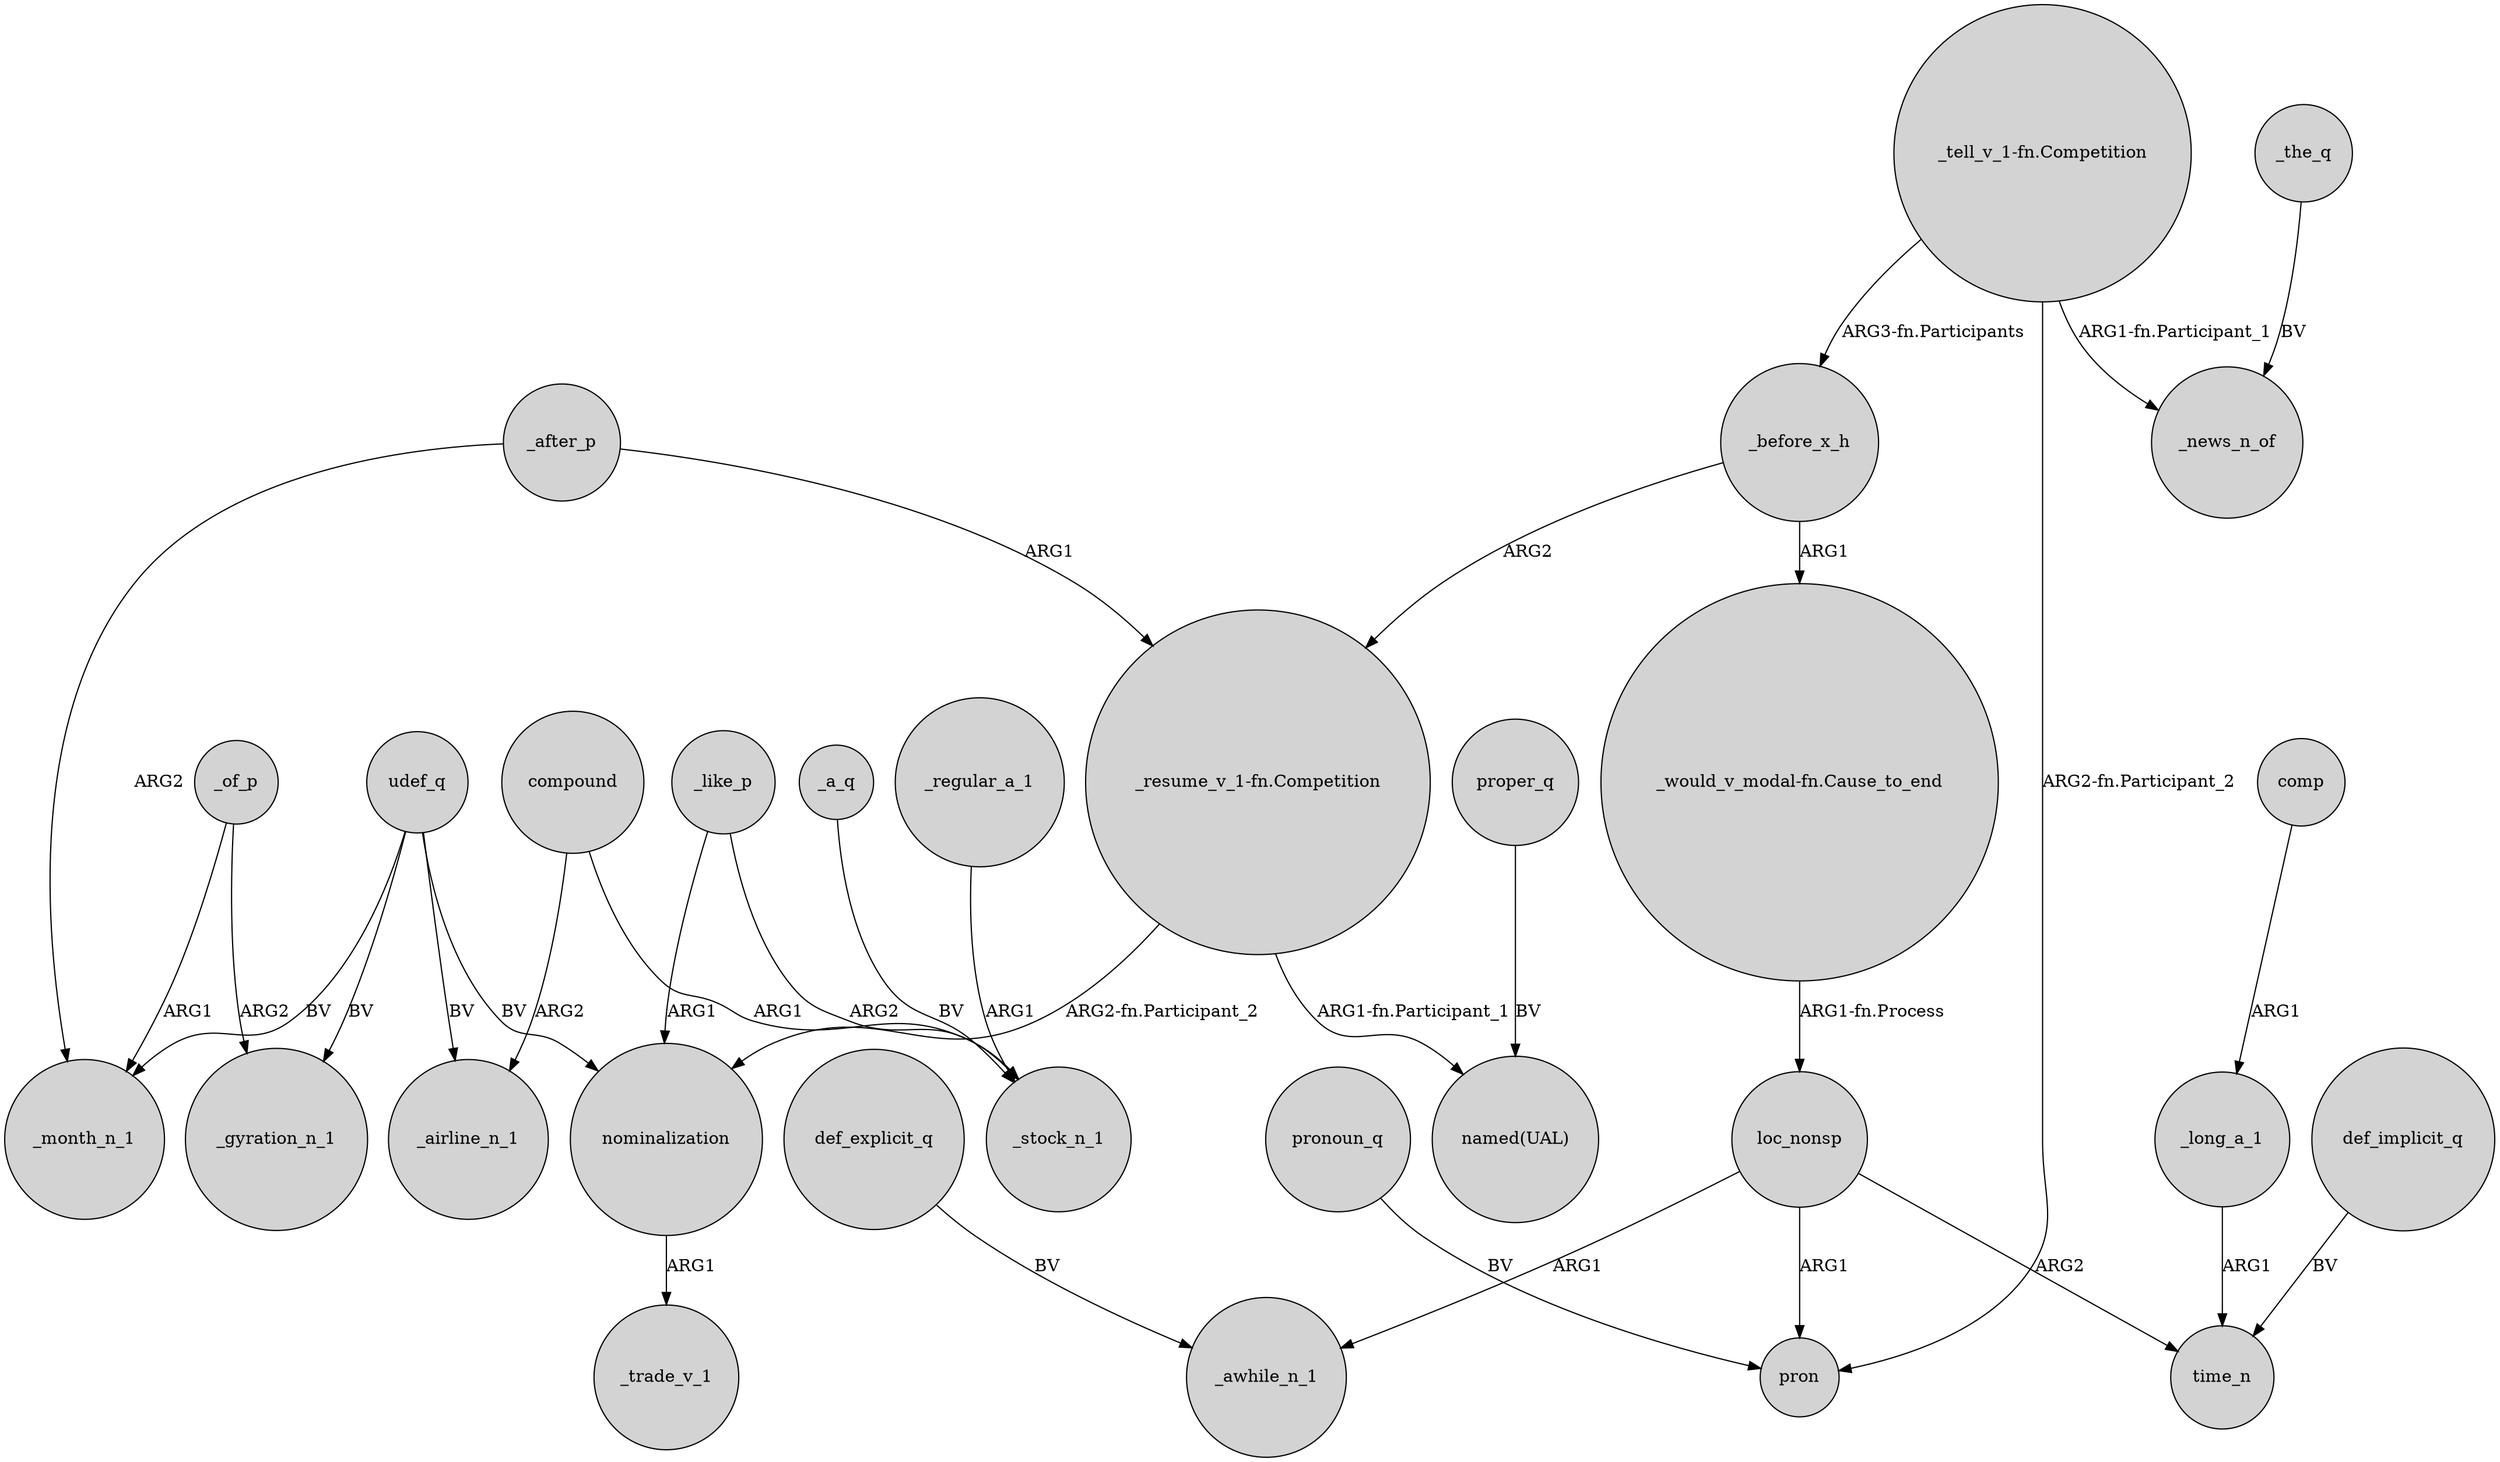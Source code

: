 digraph {
	node [shape=circle style=filled]
	udef_q -> _month_n_1 [label=BV]
	udef_q -> _gyration_n_1 [label=BV]
	"_would_v_modal-fn.Cause_to_end" -> loc_nonsp [label="ARG1-fn.Process"]
	_after_p -> "_resume_v_1-fn.Competition" [label=ARG1]
	udef_q -> nominalization [label=BV]
	udef_q -> _airline_n_1 [label=BV]
	_after_p -> _month_n_1 [label=ARG2]
	def_explicit_q -> _awhile_n_1 [label=BV]
	compound -> _stock_n_1 [label=ARG1]
	"_resume_v_1-fn.Competition" -> "named(UAL)" [label="ARG1-fn.Participant_1"]
	proper_q -> "named(UAL)" [label=BV]
	_like_p -> nominalization [label=ARG1]
	loc_nonsp -> _awhile_n_1 [label=ARG1]
	pronoun_q -> pron [label=BV]
	_before_x_h -> "_would_v_modal-fn.Cause_to_end" [label=ARG1]
	comp -> _long_a_1 [label=ARG1]
	compound -> _airline_n_1 [label=ARG2]
	_regular_a_1 -> _stock_n_1 [label=ARG1]
	_like_p -> _stock_n_1 [label=ARG2]
	"_tell_v_1-fn.Competition" -> _before_x_h [label="ARG3-fn.Participants"]
	"_tell_v_1-fn.Competition" -> _news_n_of [label="ARG1-fn.Participant_1"]
	_of_p -> _month_n_1 [label=ARG1]
	_long_a_1 -> time_n [label=ARG1]
	_a_q -> _stock_n_1 [label=BV]
	_the_q -> _news_n_of [label=BV]
	_of_p -> _gyration_n_1 [label=ARG2]
	loc_nonsp -> time_n [label=ARG2]
	_before_x_h -> "_resume_v_1-fn.Competition" [label=ARG2]
	loc_nonsp -> pron [label=ARG1]
	def_implicit_q -> time_n [label=BV]
	nominalization -> _trade_v_1 [label=ARG1]
	"_resume_v_1-fn.Competition" -> nominalization [label="ARG2-fn.Participant_2"]
	"_tell_v_1-fn.Competition" -> pron [label="ARG2-fn.Participant_2"]
}
